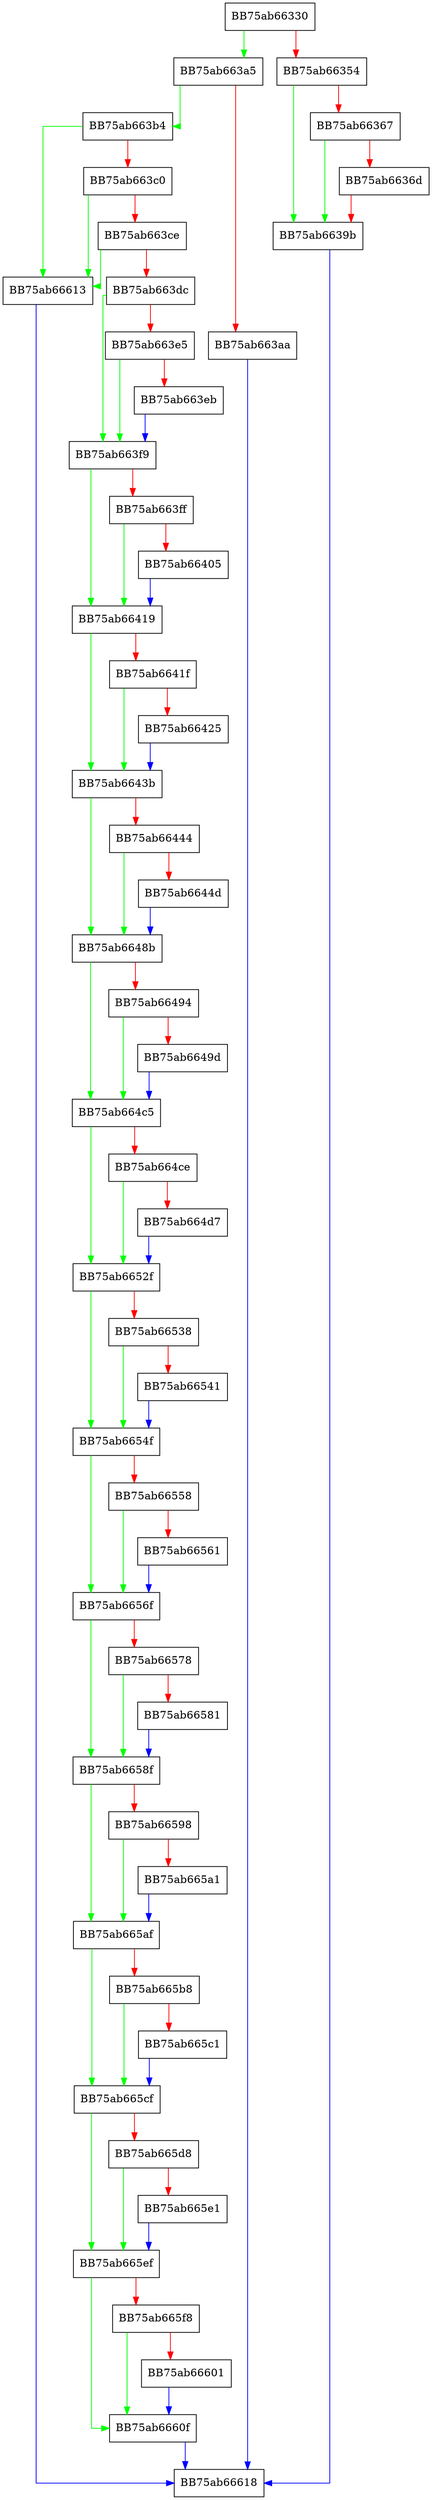 digraph Merge {
  node [shape="box"];
  graph [splines=ortho];
  BB75ab66330 -> BB75ab663a5 [color="green"];
  BB75ab66330 -> BB75ab66354 [color="red"];
  BB75ab66354 -> BB75ab6639b [color="green"];
  BB75ab66354 -> BB75ab66367 [color="red"];
  BB75ab66367 -> BB75ab6639b [color="green"];
  BB75ab66367 -> BB75ab6636d [color="red"];
  BB75ab6636d -> BB75ab6639b [color="red"];
  BB75ab6639b -> BB75ab66618 [color="blue"];
  BB75ab663a5 -> BB75ab663b4 [color="green"];
  BB75ab663a5 -> BB75ab663aa [color="red"];
  BB75ab663aa -> BB75ab66618 [color="blue"];
  BB75ab663b4 -> BB75ab66613 [color="green"];
  BB75ab663b4 -> BB75ab663c0 [color="red"];
  BB75ab663c0 -> BB75ab66613 [color="green"];
  BB75ab663c0 -> BB75ab663ce [color="red"];
  BB75ab663ce -> BB75ab66613 [color="green"];
  BB75ab663ce -> BB75ab663dc [color="red"];
  BB75ab663dc -> BB75ab663f9 [color="green"];
  BB75ab663dc -> BB75ab663e5 [color="red"];
  BB75ab663e5 -> BB75ab663f9 [color="green"];
  BB75ab663e5 -> BB75ab663eb [color="red"];
  BB75ab663eb -> BB75ab663f9 [color="blue"];
  BB75ab663f9 -> BB75ab66419 [color="green"];
  BB75ab663f9 -> BB75ab663ff [color="red"];
  BB75ab663ff -> BB75ab66419 [color="green"];
  BB75ab663ff -> BB75ab66405 [color="red"];
  BB75ab66405 -> BB75ab66419 [color="blue"];
  BB75ab66419 -> BB75ab6643b [color="green"];
  BB75ab66419 -> BB75ab6641f [color="red"];
  BB75ab6641f -> BB75ab6643b [color="green"];
  BB75ab6641f -> BB75ab66425 [color="red"];
  BB75ab66425 -> BB75ab6643b [color="blue"];
  BB75ab6643b -> BB75ab6648b [color="green"];
  BB75ab6643b -> BB75ab66444 [color="red"];
  BB75ab66444 -> BB75ab6648b [color="green"];
  BB75ab66444 -> BB75ab6644d [color="red"];
  BB75ab6644d -> BB75ab6648b [color="blue"];
  BB75ab6648b -> BB75ab664c5 [color="green"];
  BB75ab6648b -> BB75ab66494 [color="red"];
  BB75ab66494 -> BB75ab664c5 [color="green"];
  BB75ab66494 -> BB75ab6649d [color="red"];
  BB75ab6649d -> BB75ab664c5 [color="blue"];
  BB75ab664c5 -> BB75ab6652f [color="green"];
  BB75ab664c5 -> BB75ab664ce [color="red"];
  BB75ab664ce -> BB75ab6652f [color="green"];
  BB75ab664ce -> BB75ab664d7 [color="red"];
  BB75ab664d7 -> BB75ab6652f [color="blue"];
  BB75ab6652f -> BB75ab6654f [color="green"];
  BB75ab6652f -> BB75ab66538 [color="red"];
  BB75ab66538 -> BB75ab6654f [color="green"];
  BB75ab66538 -> BB75ab66541 [color="red"];
  BB75ab66541 -> BB75ab6654f [color="blue"];
  BB75ab6654f -> BB75ab6656f [color="green"];
  BB75ab6654f -> BB75ab66558 [color="red"];
  BB75ab66558 -> BB75ab6656f [color="green"];
  BB75ab66558 -> BB75ab66561 [color="red"];
  BB75ab66561 -> BB75ab6656f [color="blue"];
  BB75ab6656f -> BB75ab6658f [color="green"];
  BB75ab6656f -> BB75ab66578 [color="red"];
  BB75ab66578 -> BB75ab6658f [color="green"];
  BB75ab66578 -> BB75ab66581 [color="red"];
  BB75ab66581 -> BB75ab6658f [color="blue"];
  BB75ab6658f -> BB75ab665af [color="green"];
  BB75ab6658f -> BB75ab66598 [color="red"];
  BB75ab66598 -> BB75ab665af [color="green"];
  BB75ab66598 -> BB75ab665a1 [color="red"];
  BB75ab665a1 -> BB75ab665af [color="blue"];
  BB75ab665af -> BB75ab665cf [color="green"];
  BB75ab665af -> BB75ab665b8 [color="red"];
  BB75ab665b8 -> BB75ab665cf [color="green"];
  BB75ab665b8 -> BB75ab665c1 [color="red"];
  BB75ab665c1 -> BB75ab665cf [color="blue"];
  BB75ab665cf -> BB75ab665ef [color="green"];
  BB75ab665cf -> BB75ab665d8 [color="red"];
  BB75ab665d8 -> BB75ab665ef [color="green"];
  BB75ab665d8 -> BB75ab665e1 [color="red"];
  BB75ab665e1 -> BB75ab665ef [color="blue"];
  BB75ab665ef -> BB75ab6660f [color="green"];
  BB75ab665ef -> BB75ab665f8 [color="red"];
  BB75ab665f8 -> BB75ab6660f [color="green"];
  BB75ab665f8 -> BB75ab66601 [color="red"];
  BB75ab66601 -> BB75ab6660f [color="blue"];
  BB75ab6660f -> BB75ab66618 [color="blue"];
  BB75ab66613 -> BB75ab66618 [color="blue"];
}